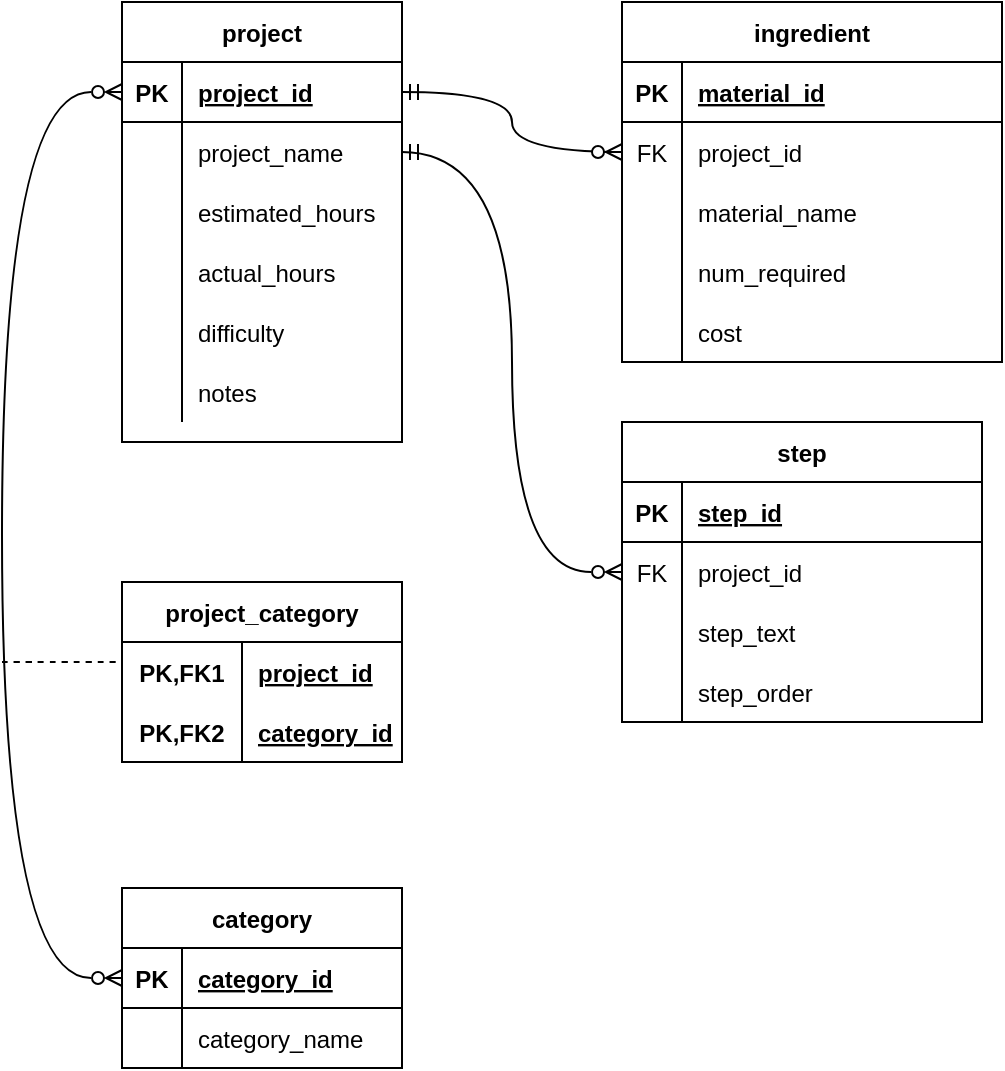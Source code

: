 <mxfile version="20.8.16" type="device"><diagram name="Page-1" id="XqVoUiNyz9S0yXFi0K87"><mxGraphModel dx="1002" dy="414" grid="1" gridSize="10" guides="1" tooltips="1" connect="1" arrows="1" fold="1" page="1" pageScale="1" pageWidth="850" pageHeight="1100" math="0" shadow="0"><root><mxCell id="0"/><mxCell id="1" parent="0"/><mxCell id="O0L6IWwjd7xZpX4XJnzu-1" value="project" style="shape=table;startSize=30;container=1;collapsible=1;childLayout=tableLayout;fixedRows=1;rowLines=0;fontStyle=1;align=center;resizeLast=1;" parent="1" vertex="1"><mxGeometry x="90" y="130" width="140" height="220" as="geometry"/></mxCell><mxCell id="O0L6IWwjd7xZpX4XJnzu-2" value="" style="shape=tableRow;horizontal=0;startSize=0;swimlaneHead=0;swimlaneBody=0;fillColor=none;collapsible=0;dropTarget=0;points=[[0,0.5],[1,0.5]];portConstraint=eastwest;top=0;left=0;right=0;bottom=1;" parent="O0L6IWwjd7xZpX4XJnzu-1" vertex="1"><mxGeometry y="30" width="140" height="30" as="geometry"/></mxCell><mxCell id="O0L6IWwjd7xZpX4XJnzu-3" value="PK" style="shape=partialRectangle;connectable=0;fillColor=none;top=0;left=0;bottom=0;right=0;fontStyle=1;overflow=hidden;" parent="O0L6IWwjd7xZpX4XJnzu-2" vertex="1"><mxGeometry width="30" height="30" as="geometry"><mxRectangle width="30" height="30" as="alternateBounds"/></mxGeometry></mxCell><mxCell id="O0L6IWwjd7xZpX4XJnzu-4" value="project_id" style="shape=partialRectangle;connectable=0;fillColor=none;top=0;left=0;bottom=0;right=0;align=left;spacingLeft=6;fontStyle=5;overflow=hidden;" parent="O0L6IWwjd7xZpX4XJnzu-2" vertex="1"><mxGeometry x="30" width="110" height="30" as="geometry"><mxRectangle width="110" height="30" as="alternateBounds"/></mxGeometry></mxCell><mxCell id="O0L6IWwjd7xZpX4XJnzu-5" value="" style="shape=tableRow;horizontal=0;startSize=0;swimlaneHead=0;swimlaneBody=0;fillColor=none;collapsible=0;dropTarget=0;points=[[0,0.5],[1,0.5]];portConstraint=eastwest;top=0;left=0;right=0;bottom=0;" parent="O0L6IWwjd7xZpX4XJnzu-1" vertex="1"><mxGeometry y="60" width="140" height="30" as="geometry"/></mxCell><mxCell id="O0L6IWwjd7xZpX4XJnzu-6" value="" style="shape=partialRectangle;connectable=0;fillColor=none;top=0;left=0;bottom=0;right=0;editable=1;overflow=hidden;" parent="O0L6IWwjd7xZpX4XJnzu-5" vertex="1"><mxGeometry width="30" height="30" as="geometry"><mxRectangle width="30" height="30" as="alternateBounds"/></mxGeometry></mxCell><mxCell id="O0L6IWwjd7xZpX4XJnzu-7" value="project_name" style="shape=partialRectangle;connectable=0;fillColor=none;top=0;left=0;bottom=0;right=0;align=left;spacingLeft=6;overflow=hidden;" parent="O0L6IWwjd7xZpX4XJnzu-5" vertex="1"><mxGeometry x="30" width="110" height="30" as="geometry"><mxRectangle width="110" height="30" as="alternateBounds"/></mxGeometry></mxCell><mxCell id="O0L6IWwjd7xZpX4XJnzu-11" value="" style="shape=tableRow;horizontal=0;startSize=0;swimlaneHead=0;swimlaneBody=0;fillColor=none;collapsible=0;dropTarget=0;points=[[0,0.5],[1,0.5]];portConstraint=eastwest;top=0;left=0;right=0;bottom=0;" parent="O0L6IWwjd7xZpX4XJnzu-1" vertex="1"><mxGeometry y="90" width="140" height="30" as="geometry"/></mxCell><mxCell id="O0L6IWwjd7xZpX4XJnzu-12" value="" style="shape=partialRectangle;connectable=0;fillColor=none;top=0;left=0;bottom=0;right=0;editable=1;overflow=hidden;" parent="O0L6IWwjd7xZpX4XJnzu-11" vertex="1"><mxGeometry width="30" height="30" as="geometry"><mxRectangle width="30" height="30" as="alternateBounds"/></mxGeometry></mxCell><mxCell id="O0L6IWwjd7xZpX4XJnzu-13" value="estimated_hours" style="shape=partialRectangle;connectable=0;fillColor=none;top=0;left=0;bottom=0;right=0;align=left;spacingLeft=6;overflow=hidden;" parent="O0L6IWwjd7xZpX4XJnzu-11" vertex="1"><mxGeometry x="30" width="110" height="30" as="geometry"><mxRectangle width="110" height="30" as="alternateBounds"/></mxGeometry></mxCell><mxCell id="O0L6IWwjd7xZpX4XJnzu-20" style="shape=tableRow;horizontal=0;startSize=0;swimlaneHead=0;swimlaneBody=0;fillColor=none;collapsible=0;dropTarget=0;points=[[0,0.5],[1,0.5]];portConstraint=eastwest;top=0;left=0;right=0;bottom=0;" parent="O0L6IWwjd7xZpX4XJnzu-1" vertex="1"><mxGeometry y="120" width="140" height="30" as="geometry"/></mxCell><mxCell id="O0L6IWwjd7xZpX4XJnzu-21" style="shape=partialRectangle;connectable=0;fillColor=none;top=0;left=0;bottom=0;right=0;editable=1;overflow=hidden;" parent="O0L6IWwjd7xZpX4XJnzu-20" vertex="1"><mxGeometry width="30" height="30" as="geometry"><mxRectangle width="30" height="30" as="alternateBounds"/></mxGeometry></mxCell><mxCell id="O0L6IWwjd7xZpX4XJnzu-22" value="actual_hours" style="shape=partialRectangle;connectable=0;fillColor=none;top=0;left=0;bottom=0;right=0;align=left;spacingLeft=6;overflow=hidden;" parent="O0L6IWwjd7xZpX4XJnzu-20" vertex="1"><mxGeometry x="30" width="110" height="30" as="geometry"><mxRectangle width="110" height="30" as="alternateBounds"/></mxGeometry></mxCell><mxCell id="O0L6IWwjd7xZpX4XJnzu-17" style="shape=tableRow;horizontal=0;startSize=0;swimlaneHead=0;swimlaneBody=0;fillColor=none;collapsible=0;dropTarget=0;points=[[0,0.5],[1,0.5]];portConstraint=eastwest;top=0;left=0;right=0;bottom=0;" parent="O0L6IWwjd7xZpX4XJnzu-1" vertex="1"><mxGeometry y="150" width="140" height="30" as="geometry"/></mxCell><mxCell id="O0L6IWwjd7xZpX4XJnzu-18" style="shape=partialRectangle;connectable=0;fillColor=none;top=0;left=0;bottom=0;right=0;editable=1;overflow=hidden;" parent="O0L6IWwjd7xZpX4XJnzu-17" vertex="1"><mxGeometry width="30" height="30" as="geometry"><mxRectangle width="30" height="30" as="alternateBounds"/></mxGeometry></mxCell><mxCell id="O0L6IWwjd7xZpX4XJnzu-19" value="difficulty" style="shape=partialRectangle;connectable=0;fillColor=none;top=0;left=0;bottom=0;right=0;align=left;spacingLeft=6;overflow=hidden;" parent="O0L6IWwjd7xZpX4XJnzu-17" vertex="1"><mxGeometry x="30" width="110" height="30" as="geometry"><mxRectangle width="110" height="30" as="alternateBounds"/></mxGeometry></mxCell><mxCell id="O0L6IWwjd7xZpX4XJnzu-14" style="shape=tableRow;horizontal=0;startSize=0;swimlaneHead=0;swimlaneBody=0;fillColor=none;collapsible=0;dropTarget=0;points=[[0,0.5],[1,0.5]];portConstraint=eastwest;top=0;left=0;right=0;bottom=0;" parent="O0L6IWwjd7xZpX4XJnzu-1" vertex="1"><mxGeometry y="180" width="140" height="30" as="geometry"/></mxCell><mxCell id="O0L6IWwjd7xZpX4XJnzu-15" style="shape=partialRectangle;connectable=0;fillColor=none;top=0;left=0;bottom=0;right=0;editable=1;overflow=hidden;" parent="O0L6IWwjd7xZpX4XJnzu-14" vertex="1"><mxGeometry width="30" height="30" as="geometry"><mxRectangle width="30" height="30" as="alternateBounds"/></mxGeometry></mxCell><mxCell id="O0L6IWwjd7xZpX4XJnzu-16" value="notes" style="shape=partialRectangle;connectable=0;fillColor=none;top=0;left=0;bottom=0;right=0;align=left;spacingLeft=6;overflow=hidden;" parent="O0L6IWwjd7xZpX4XJnzu-14" vertex="1"><mxGeometry x="30" width="110" height="30" as="geometry"><mxRectangle width="110" height="30" as="alternateBounds"/></mxGeometry></mxCell><mxCell id="O0L6IWwjd7xZpX4XJnzu-23" value="ingredient" style="shape=table;startSize=30;container=1;collapsible=1;childLayout=tableLayout;fixedRows=1;rowLines=0;fontStyle=1;align=center;resizeLast=1;" parent="1" vertex="1"><mxGeometry x="340" y="130" width="190" height="180" as="geometry"/></mxCell><mxCell id="O0L6IWwjd7xZpX4XJnzu-24" value="" style="shape=tableRow;horizontal=0;startSize=0;swimlaneHead=0;swimlaneBody=0;fillColor=none;collapsible=0;dropTarget=0;points=[[0,0.5],[1,0.5]];portConstraint=eastwest;top=0;left=0;right=0;bottom=1;" parent="O0L6IWwjd7xZpX4XJnzu-23" vertex="1"><mxGeometry y="30" width="190" height="30" as="geometry"/></mxCell><mxCell id="O0L6IWwjd7xZpX4XJnzu-25" value="PK" style="shape=partialRectangle;connectable=0;fillColor=none;top=0;left=0;bottom=0;right=0;fontStyle=1;overflow=hidden;" parent="O0L6IWwjd7xZpX4XJnzu-24" vertex="1"><mxGeometry width="30" height="30" as="geometry"><mxRectangle width="30" height="30" as="alternateBounds"/></mxGeometry></mxCell><mxCell id="O0L6IWwjd7xZpX4XJnzu-26" value="material_id" style="shape=partialRectangle;connectable=0;fillColor=none;top=0;left=0;bottom=0;right=0;align=left;spacingLeft=6;fontStyle=5;overflow=hidden;" parent="O0L6IWwjd7xZpX4XJnzu-24" vertex="1"><mxGeometry x="30" width="160" height="30" as="geometry"><mxRectangle width="160" height="30" as="alternateBounds"/></mxGeometry></mxCell><mxCell id="O0L6IWwjd7xZpX4XJnzu-27" value="" style="shape=tableRow;horizontal=0;startSize=0;swimlaneHead=0;swimlaneBody=0;fillColor=none;collapsible=0;dropTarget=0;points=[[0,0.5],[1,0.5]];portConstraint=eastwest;top=0;left=0;right=0;bottom=0;" parent="O0L6IWwjd7xZpX4XJnzu-23" vertex="1"><mxGeometry y="60" width="190" height="30" as="geometry"/></mxCell><mxCell id="O0L6IWwjd7xZpX4XJnzu-28" value="FK" style="shape=partialRectangle;connectable=0;fillColor=none;top=0;left=0;bottom=0;right=0;editable=1;overflow=hidden;" parent="O0L6IWwjd7xZpX4XJnzu-27" vertex="1"><mxGeometry width="30" height="30" as="geometry"><mxRectangle width="30" height="30" as="alternateBounds"/></mxGeometry></mxCell><mxCell id="O0L6IWwjd7xZpX4XJnzu-29" value="project_id" style="shape=partialRectangle;connectable=0;fillColor=none;top=0;left=0;bottom=0;right=0;align=left;spacingLeft=6;overflow=hidden;" parent="O0L6IWwjd7xZpX4XJnzu-27" vertex="1"><mxGeometry x="30" width="160" height="30" as="geometry"><mxRectangle width="160" height="30" as="alternateBounds"/></mxGeometry></mxCell><mxCell id="O0L6IWwjd7xZpX4XJnzu-30" value="" style="shape=tableRow;horizontal=0;startSize=0;swimlaneHead=0;swimlaneBody=0;fillColor=none;collapsible=0;dropTarget=0;points=[[0,0.5],[1,0.5]];portConstraint=eastwest;top=0;left=0;right=0;bottom=0;" parent="O0L6IWwjd7xZpX4XJnzu-23" vertex="1"><mxGeometry y="90" width="190" height="30" as="geometry"/></mxCell><mxCell id="O0L6IWwjd7xZpX4XJnzu-31" value="" style="shape=partialRectangle;connectable=0;fillColor=none;top=0;left=0;bottom=0;right=0;editable=1;overflow=hidden;" parent="O0L6IWwjd7xZpX4XJnzu-30" vertex="1"><mxGeometry width="30" height="30" as="geometry"><mxRectangle width="30" height="30" as="alternateBounds"/></mxGeometry></mxCell><mxCell id="O0L6IWwjd7xZpX4XJnzu-32" value="material_name" style="shape=partialRectangle;connectable=0;fillColor=none;top=0;left=0;bottom=0;right=0;align=left;spacingLeft=6;overflow=hidden;" parent="O0L6IWwjd7xZpX4XJnzu-30" vertex="1"><mxGeometry x="30" width="160" height="30" as="geometry"><mxRectangle width="160" height="30" as="alternateBounds"/></mxGeometry></mxCell><mxCell id="O0L6IWwjd7xZpX4XJnzu-33" value="" style="shape=tableRow;horizontal=0;startSize=0;swimlaneHead=0;swimlaneBody=0;fillColor=none;collapsible=0;dropTarget=0;points=[[0,0.5],[1,0.5]];portConstraint=eastwest;top=0;left=0;right=0;bottom=0;" parent="O0L6IWwjd7xZpX4XJnzu-23" vertex="1"><mxGeometry y="120" width="190" height="30" as="geometry"/></mxCell><mxCell id="O0L6IWwjd7xZpX4XJnzu-34" value="" style="shape=partialRectangle;connectable=0;fillColor=none;top=0;left=0;bottom=0;right=0;editable=1;overflow=hidden;" parent="O0L6IWwjd7xZpX4XJnzu-33" vertex="1"><mxGeometry width="30" height="30" as="geometry"><mxRectangle width="30" height="30" as="alternateBounds"/></mxGeometry></mxCell><mxCell id="O0L6IWwjd7xZpX4XJnzu-35" value="num_required" style="shape=partialRectangle;connectable=0;fillColor=none;top=0;left=0;bottom=0;right=0;align=left;spacingLeft=6;overflow=hidden;" parent="O0L6IWwjd7xZpX4XJnzu-33" vertex="1"><mxGeometry x="30" width="160" height="30" as="geometry"><mxRectangle width="160" height="30" as="alternateBounds"/></mxGeometry></mxCell><mxCell id="O0L6IWwjd7xZpX4XJnzu-36" style="shape=tableRow;horizontal=0;startSize=0;swimlaneHead=0;swimlaneBody=0;fillColor=none;collapsible=0;dropTarget=0;points=[[0,0.5],[1,0.5]];portConstraint=eastwest;top=0;left=0;right=0;bottom=0;" parent="O0L6IWwjd7xZpX4XJnzu-23" vertex="1"><mxGeometry y="150" width="190" height="30" as="geometry"/></mxCell><mxCell id="O0L6IWwjd7xZpX4XJnzu-37" style="shape=partialRectangle;connectable=0;fillColor=none;top=0;left=0;bottom=0;right=0;editable=1;overflow=hidden;" parent="O0L6IWwjd7xZpX4XJnzu-36" vertex="1"><mxGeometry width="30" height="30" as="geometry"><mxRectangle width="30" height="30" as="alternateBounds"/></mxGeometry></mxCell><mxCell id="O0L6IWwjd7xZpX4XJnzu-38" value="cost" style="shape=partialRectangle;connectable=0;fillColor=none;top=0;left=0;bottom=0;right=0;align=left;spacingLeft=6;overflow=hidden;" parent="O0L6IWwjd7xZpX4XJnzu-36" vertex="1"><mxGeometry x="30" width="160" height="30" as="geometry"><mxRectangle width="160" height="30" as="alternateBounds"/></mxGeometry></mxCell><mxCell id="O0L6IWwjd7xZpX4XJnzu-58" value="step" style="shape=table;startSize=30;container=1;collapsible=1;childLayout=tableLayout;fixedRows=1;rowLines=0;fontStyle=1;align=center;resizeLast=1;" parent="1" vertex="1"><mxGeometry x="340" y="340" width="180" height="150" as="geometry"/></mxCell><mxCell id="O0L6IWwjd7xZpX4XJnzu-59" value="" style="shape=tableRow;horizontal=0;startSize=0;swimlaneHead=0;swimlaneBody=0;fillColor=none;collapsible=0;dropTarget=0;points=[[0,0.5],[1,0.5]];portConstraint=eastwest;top=0;left=0;right=0;bottom=1;" parent="O0L6IWwjd7xZpX4XJnzu-58" vertex="1"><mxGeometry y="30" width="180" height="30" as="geometry"/></mxCell><mxCell id="O0L6IWwjd7xZpX4XJnzu-60" value="PK" style="shape=partialRectangle;connectable=0;fillColor=none;top=0;left=0;bottom=0;right=0;fontStyle=1;overflow=hidden;" parent="O0L6IWwjd7xZpX4XJnzu-59" vertex="1"><mxGeometry width="30" height="30" as="geometry"><mxRectangle width="30" height="30" as="alternateBounds"/></mxGeometry></mxCell><mxCell id="O0L6IWwjd7xZpX4XJnzu-61" value="step_id" style="shape=partialRectangle;connectable=0;fillColor=none;top=0;left=0;bottom=0;right=0;align=left;spacingLeft=6;fontStyle=5;overflow=hidden;" parent="O0L6IWwjd7xZpX4XJnzu-59" vertex="1"><mxGeometry x="30" width="150" height="30" as="geometry"><mxRectangle width="150" height="30" as="alternateBounds"/></mxGeometry></mxCell><mxCell id="O0L6IWwjd7xZpX4XJnzu-62" value="" style="shape=tableRow;horizontal=0;startSize=0;swimlaneHead=0;swimlaneBody=0;fillColor=none;collapsible=0;dropTarget=0;points=[[0,0.5],[1,0.5]];portConstraint=eastwest;top=0;left=0;right=0;bottom=0;" parent="O0L6IWwjd7xZpX4XJnzu-58" vertex="1"><mxGeometry y="60" width="180" height="30" as="geometry"/></mxCell><mxCell id="O0L6IWwjd7xZpX4XJnzu-63" value="FK" style="shape=partialRectangle;connectable=0;fillColor=none;top=0;left=0;bottom=0;right=0;editable=1;overflow=hidden;" parent="O0L6IWwjd7xZpX4XJnzu-62" vertex="1"><mxGeometry width="30" height="30" as="geometry"><mxRectangle width="30" height="30" as="alternateBounds"/></mxGeometry></mxCell><mxCell id="O0L6IWwjd7xZpX4XJnzu-64" value="project_id" style="shape=partialRectangle;connectable=0;fillColor=none;top=0;left=0;bottom=0;right=0;align=left;spacingLeft=6;overflow=hidden;" parent="O0L6IWwjd7xZpX4XJnzu-62" vertex="1"><mxGeometry x="30" width="150" height="30" as="geometry"><mxRectangle width="150" height="30" as="alternateBounds"/></mxGeometry></mxCell><mxCell id="O0L6IWwjd7xZpX4XJnzu-65" value="" style="shape=tableRow;horizontal=0;startSize=0;swimlaneHead=0;swimlaneBody=0;fillColor=none;collapsible=0;dropTarget=0;points=[[0,0.5],[1,0.5]];portConstraint=eastwest;top=0;left=0;right=0;bottom=0;" parent="O0L6IWwjd7xZpX4XJnzu-58" vertex="1"><mxGeometry y="90" width="180" height="30" as="geometry"/></mxCell><mxCell id="O0L6IWwjd7xZpX4XJnzu-66" value="" style="shape=partialRectangle;connectable=0;fillColor=none;top=0;left=0;bottom=0;right=0;editable=1;overflow=hidden;" parent="O0L6IWwjd7xZpX4XJnzu-65" vertex="1"><mxGeometry width="30" height="30" as="geometry"><mxRectangle width="30" height="30" as="alternateBounds"/></mxGeometry></mxCell><mxCell id="O0L6IWwjd7xZpX4XJnzu-67" value="step_text" style="shape=partialRectangle;connectable=0;fillColor=none;top=0;left=0;bottom=0;right=0;align=left;spacingLeft=6;overflow=hidden;" parent="O0L6IWwjd7xZpX4XJnzu-65" vertex="1"><mxGeometry x="30" width="150" height="30" as="geometry"><mxRectangle width="150" height="30" as="alternateBounds"/></mxGeometry></mxCell><mxCell id="O0L6IWwjd7xZpX4XJnzu-68" value="" style="shape=tableRow;horizontal=0;startSize=0;swimlaneHead=0;swimlaneBody=0;fillColor=none;collapsible=0;dropTarget=0;points=[[0,0.5],[1,0.5]];portConstraint=eastwest;top=0;left=0;right=0;bottom=0;" parent="O0L6IWwjd7xZpX4XJnzu-58" vertex="1"><mxGeometry y="120" width="180" height="30" as="geometry"/></mxCell><mxCell id="O0L6IWwjd7xZpX4XJnzu-69" value="" style="shape=partialRectangle;connectable=0;fillColor=none;top=0;left=0;bottom=0;right=0;editable=1;overflow=hidden;" parent="O0L6IWwjd7xZpX4XJnzu-68" vertex="1"><mxGeometry width="30" height="30" as="geometry"><mxRectangle width="30" height="30" as="alternateBounds"/></mxGeometry></mxCell><mxCell id="O0L6IWwjd7xZpX4XJnzu-70" value="step_order" style="shape=partialRectangle;connectable=0;fillColor=none;top=0;left=0;bottom=0;right=0;align=left;spacingLeft=6;overflow=hidden;" parent="O0L6IWwjd7xZpX4XJnzu-68" vertex="1"><mxGeometry x="30" width="150" height="30" as="geometry"><mxRectangle width="150" height="30" as="alternateBounds"/></mxGeometry></mxCell><mxCell id="O0L6IWwjd7xZpX4XJnzu-71" value="category" style="shape=table;startSize=30;container=1;collapsible=1;childLayout=tableLayout;fixedRows=1;rowLines=0;fontStyle=1;align=center;resizeLast=1;" parent="1" vertex="1"><mxGeometry x="90" y="573" width="140" height="90" as="geometry"/></mxCell><mxCell id="O0L6IWwjd7xZpX4XJnzu-72" value="" style="shape=tableRow;horizontal=0;startSize=0;swimlaneHead=0;swimlaneBody=0;fillColor=none;collapsible=0;dropTarget=0;points=[[0,0.5],[1,0.5]];portConstraint=eastwest;top=0;left=0;right=0;bottom=1;" parent="O0L6IWwjd7xZpX4XJnzu-71" vertex="1"><mxGeometry y="30" width="140" height="30" as="geometry"/></mxCell><mxCell id="O0L6IWwjd7xZpX4XJnzu-73" value="PK" style="shape=partialRectangle;connectable=0;fillColor=none;top=0;left=0;bottom=0;right=0;fontStyle=1;overflow=hidden;" parent="O0L6IWwjd7xZpX4XJnzu-72" vertex="1"><mxGeometry width="30" height="30" as="geometry"><mxRectangle width="30" height="30" as="alternateBounds"/></mxGeometry></mxCell><mxCell id="O0L6IWwjd7xZpX4XJnzu-74" value="category_id" style="shape=partialRectangle;connectable=0;fillColor=none;top=0;left=0;bottom=0;right=0;align=left;spacingLeft=6;fontStyle=5;overflow=hidden;" parent="O0L6IWwjd7xZpX4XJnzu-72" vertex="1"><mxGeometry x="30" width="110" height="30" as="geometry"><mxRectangle width="110" height="30" as="alternateBounds"/></mxGeometry></mxCell><mxCell id="O0L6IWwjd7xZpX4XJnzu-75" value="" style="shape=tableRow;horizontal=0;startSize=0;swimlaneHead=0;swimlaneBody=0;fillColor=none;collapsible=0;dropTarget=0;points=[[0,0.5],[1,0.5]];portConstraint=eastwest;top=0;left=0;right=0;bottom=0;" parent="O0L6IWwjd7xZpX4XJnzu-71" vertex="1"><mxGeometry y="60" width="140" height="30" as="geometry"/></mxCell><mxCell id="O0L6IWwjd7xZpX4XJnzu-76" value="" style="shape=partialRectangle;connectable=0;fillColor=none;top=0;left=0;bottom=0;right=0;editable=1;overflow=hidden;" parent="O0L6IWwjd7xZpX4XJnzu-75" vertex="1"><mxGeometry width="30" height="30" as="geometry"><mxRectangle width="30" height="30" as="alternateBounds"/></mxGeometry></mxCell><mxCell id="O0L6IWwjd7xZpX4XJnzu-77" value="category_name" style="shape=partialRectangle;connectable=0;fillColor=none;top=0;left=0;bottom=0;right=0;align=left;spacingLeft=6;overflow=hidden;" parent="O0L6IWwjd7xZpX4XJnzu-75" vertex="1"><mxGeometry x="30" width="110" height="30" as="geometry"><mxRectangle width="110" height="30" as="alternateBounds"/></mxGeometry></mxCell><mxCell id="O0L6IWwjd7xZpX4XJnzu-84" value="project_category" style="shape=table;startSize=30;container=1;collapsible=1;childLayout=tableLayout;fixedRows=1;rowLines=0;fontStyle=1;align=center;resizeLast=1;" parent="1" vertex="1"><mxGeometry x="90" y="420" width="140" height="90" as="geometry"/></mxCell><mxCell id="O0L6IWwjd7xZpX4XJnzu-85" value="" style="shape=tableRow;horizontal=0;startSize=0;swimlaneHead=0;swimlaneBody=0;fillColor=none;collapsible=0;dropTarget=0;points=[[0,0.5],[1,0.5]];portConstraint=eastwest;top=0;left=0;right=0;bottom=0;" parent="O0L6IWwjd7xZpX4XJnzu-84" vertex="1"><mxGeometry y="30" width="140" height="30" as="geometry"/></mxCell><mxCell id="O0L6IWwjd7xZpX4XJnzu-86" value="PK,FK1" style="shape=partialRectangle;connectable=0;fillColor=none;top=0;left=0;bottom=0;right=0;fontStyle=1;overflow=hidden;" parent="O0L6IWwjd7xZpX4XJnzu-85" vertex="1"><mxGeometry width="60" height="30" as="geometry"><mxRectangle width="60" height="30" as="alternateBounds"/></mxGeometry></mxCell><mxCell id="O0L6IWwjd7xZpX4XJnzu-87" value="project_id" style="shape=partialRectangle;connectable=0;fillColor=none;top=0;left=0;bottom=0;right=0;align=left;spacingLeft=6;fontStyle=5;overflow=hidden;" parent="O0L6IWwjd7xZpX4XJnzu-85" vertex="1"><mxGeometry x="60" width="80" height="30" as="geometry"><mxRectangle width="80" height="30" as="alternateBounds"/></mxGeometry></mxCell><mxCell id="O0L6IWwjd7xZpX4XJnzu-88" value="" style="shape=tableRow;horizontal=0;startSize=0;swimlaneHead=0;swimlaneBody=0;fillColor=none;collapsible=0;dropTarget=0;points=[[0,0.5],[1,0.5]];portConstraint=eastwest;top=0;left=0;right=0;bottom=1;" parent="O0L6IWwjd7xZpX4XJnzu-84" vertex="1"><mxGeometry y="60" width="140" height="30" as="geometry"/></mxCell><mxCell id="O0L6IWwjd7xZpX4XJnzu-89" value="PK,FK2" style="shape=partialRectangle;connectable=0;fillColor=none;top=0;left=0;bottom=0;right=0;fontStyle=1;overflow=hidden;" parent="O0L6IWwjd7xZpX4XJnzu-88" vertex="1"><mxGeometry width="60" height="30" as="geometry"><mxRectangle width="60" height="30" as="alternateBounds"/></mxGeometry></mxCell><mxCell id="O0L6IWwjd7xZpX4XJnzu-90" value="category_id" style="shape=partialRectangle;connectable=0;fillColor=none;top=0;left=0;bottom=0;right=0;align=left;spacingLeft=6;fontStyle=5;overflow=hidden;" parent="O0L6IWwjd7xZpX4XJnzu-88" vertex="1"><mxGeometry x="60" width="80" height="30" as="geometry"><mxRectangle width="80" height="30" as="alternateBounds"/></mxGeometry></mxCell><mxCell id="O0L6IWwjd7xZpX4XJnzu-104" value="" style="fontSize=12;html=1;endArrow=ERzeroToMany;rounded=0;edgeStyle=orthogonalEdgeStyle;curved=1;entryX=0;entryY=0.5;entryDx=0;entryDy=0;exitX=0;exitY=0.5;exitDx=0;exitDy=0;endFill=0;startArrow=ERzeroToMany;startFill=0;" parent="1" source="O0L6IWwjd7xZpX4XJnzu-71" target="O0L6IWwjd7xZpX4XJnzu-2" edge="1"><mxGeometry width="100" height="100" relative="1" as="geometry"><mxPoint x="80" y="609" as="sourcePoint"/><mxPoint x="70" y="180" as="targetPoint"/><Array as="points"><mxPoint x="30" y="618"/><mxPoint x="30" y="175"/></Array></mxGeometry></mxCell><mxCell id="O0L6IWwjd7xZpX4XJnzu-116" value="" style="endArrow=none;html=1;rounded=0;curved=1;dashed=1;" parent="1" edge="1"><mxGeometry relative="1" as="geometry"><mxPoint x="30" y="460" as="sourcePoint"/><mxPoint x="90" y="460" as="targetPoint"/></mxGeometry></mxCell><mxCell id="O0L6IWwjd7xZpX4XJnzu-117" value="" style="fontSize=12;html=1;endArrow=ERzeroToMany;endFill=1;rounded=0;startArrow=ERmandOne;startFill=0;edgeStyle=orthogonalEdgeStyle;curved=1;" parent="1" source="O0L6IWwjd7xZpX4XJnzu-2" target="O0L6IWwjd7xZpX4XJnzu-27" edge="1"><mxGeometry width="100" height="100" relative="1" as="geometry"><mxPoint x="210" y="180" as="sourcePoint"/><mxPoint x="310" y="80" as="targetPoint"/></mxGeometry></mxCell><mxCell id="lPhvk-MYRfYRzmyDBxgm-3" style="edgeStyle=orthogonalEdgeStyle;rounded=0;orthogonalLoop=1;jettySize=auto;html=1;exitX=1;exitY=0.5;exitDx=0;exitDy=0;curved=1;startArrow=ERmandOne;startFill=0;endArrow=ERzeroToMany;endFill=0;entryX=0;entryY=0.5;entryDx=0;entryDy=0;" edge="1" parent="1" source="O0L6IWwjd7xZpX4XJnzu-5" target="O0L6IWwjd7xZpX4XJnzu-62"><mxGeometry relative="1" as="geometry"><mxPoint x="354" y="428" as="targetPoint"/></mxGeometry></mxCell></root></mxGraphModel></diagram></mxfile>